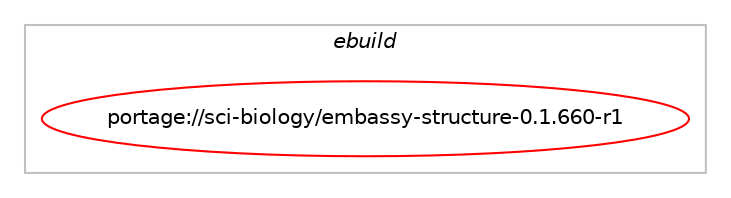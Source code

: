 digraph prolog {

# *************
# Graph options
# *************

newrank=true;
concentrate=true;
compound=true;
graph [rankdir=LR,fontname=Helvetica,fontsize=10,ranksep=1.5];#, ranksep=2.5, nodesep=0.2];
edge  [arrowhead=vee];
node  [fontname=Helvetica,fontsize=10];

# **********
# The ebuild
# **********

subgraph cluster_leftcol {
color=gray;
label=<<i>ebuild</i>>;
id [label="portage://sci-biology/embassy-structure-0.1.660-r1", color=red, width=4, href="../sci-biology/embassy-structure-0.1.660-r1.svg"];
}

# ****************
# The dependencies
# ****************

subgraph cluster_midcol {
color=gray;
label=<<i>dependencies</i>>;
subgraph cluster_compile {
fillcolor="#eeeeee";
style=filled;
label=<<i>compile</i>>;
# *** BEGIN UNKNOWN DEPENDENCY TYPE (TODO) ***
# id -> equal(use_conditional_group(positive,X,portage://sci-biology/embassy-structure-0.1.660-r1,[package_dependency(portage://sci-biology/embassy-structure-0.1.660-r1,install,no,x11-libs,libXt,none,[,,],[],[])]))
# *** END UNKNOWN DEPENDENCY TYPE (TODO) ***

# *** BEGIN UNKNOWN DEPENDENCY TYPE (TODO) ***
# id -> equal(use_conditional_group(positive,mysql,portage://sci-biology/embassy-structure-0.1.660-r1,[package_dependency(portage://sci-biology/embassy-structure-0.1.660-r1,install,no,dev-db,mysql-connector-c,none,[,,],[slot(0),equal],[])]))
# *** END UNKNOWN DEPENDENCY TYPE (TODO) ***

# *** BEGIN UNKNOWN DEPENDENCY TYPE (TODO) ***
# id -> equal(use_conditional_group(positive,pdf,portage://sci-biology/embassy-structure-0.1.660-r1,[package_dependency(portage://sci-biology/embassy-structure-0.1.660-r1,install,no,media-libs,libharu,none,[,,],any_same_slot,[])]))
# *** END UNKNOWN DEPENDENCY TYPE (TODO) ***

# *** BEGIN UNKNOWN DEPENDENCY TYPE (TODO) ***
# id -> equal(use_conditional_group(positive,png,portage://sci-biology/embassy-structure-0.1.660-r1,[package_dependency(portage://sci-biology/embassy-structure-0.1.660-r1,install,no,media-libs,gd,none,[,,],[slot(2),equal],[use(enable(png),none)])]))
# *** END UNKNOWN DEPENDENCY TYPE (TODO) ***

# *** BEGIN UNKNOWN DEPENDENCY TYPE (TODO) ***
# id -> equal(use_conditional_group(positive,postgres,portage://sci-biology/embassy-structure-0.1.660-r1,[package_dependency(portage://sci-biology/embassy-structure-0.1.660-r1,install,no,dev-db,postgresql,none,[,,],any_same_slot,[])]))
# *** END UNKNOWN DEPENDENCY TYPE (TODO) ***

# *** BEGIN UNKNOWN DEPENDENCY TYPE (TODO) ***
# id -> equal(package_dependency(portage://sci-biology/embassy-structure-0.1.660-r1,install,no,dev-libs,expat,none,[,,],[],[]))
# *** END UNKNOWN DEPENDENCY TYPE (TODO) ***

# *** BEGIN UNKNOWN DEPENDENCY TYPE (TODO) ***
# id -> equal(package_dependency(portage://sci-biology/embassy-structure-0.1.660-r1,install,no,dev-libs,libpcre,none,[,,],[slot(3)],[]))
# *** END UNKNOWN DEPENDENCY TYPE (TODO) ***

# *** BEGIN UNKNOWN DEPENDENCY TYPE (TODO) ***
# id -> equal(package_dependency(portage://sci-biology/embassy-structure-0.1.660-r1,install,no,sci-biology,emboss,greaterequal,[6.6.0,,-r1,6.6.0-r1],[],[use(equal(mysql),none),use(equal(pdf),none),use(equal(png),none),use(equal(postgres),none),use(equal(X),none)]))
# *** END UNKNOWN DEPENDENCY TYPE (TODO) ***

# *** BEGIN UNKNOWN DEPENDENCY TYPE (TODO) ***
# id -> equal(package_dependency(portage://sci-biology/embassy-structure-0.1.660-r1,install,no,sci-libs,plplot,none,[,,],any_same_slot,[]))
# *** END UNKNOWN DEPENDENCY TYPE (TODO) ***

# *** BEGIN UNKNOWN DEPENDENCY TYPE (TODO) ***
# id -> equal(package_dependency(portage://sci-biology/embassy-structure-0.1.660-r1,install,no,sys-libs,zlib,none,[,,],[],[]))
# *** END UNKNOWN DEPENDENCY TYPE (TODO) ***

}
subgraph cluster_compileandrun {
fillcolor="#eeeeee";
style=filled;
label=<<i>compile and run</i>>;
}
subgraph cluster_run {
fillcolor="#eeeeee";
style=filled;
label=<<i>run</i>>;
# *** BEGIN UNKNOWN DEPENDENCY TYPE (TODO) ***
# id -> equal(use_conditional_group(positive,X,portage://sci-biology/embassy-structure-0.1.660-r1,[package_dependency(portage://sci-biology/embassy-structure-0.1.660-r1,run,no,x11-libs,libXt,none,[,,],[],[])]))
# *** END UNKNOWN DEPENDENCY TYPE (TODO) ***

# *** BEGIN UNKNOWN DEPENDENCY TYPE (TODO) ***
# id -> equal(use_conditional_group(positive,mysql,portage://sci-biology/embassy-structure-0.1.660-r1,[package_dependency(portage://sci-biology/embassy-structure-0.1.660-r1,run,no,dev-db,mysql-connector-c,none,[,,],[slot(0),equal],[])]))
# *** END UNKNOWN DEPENDENCY TYPE (TODO) ***

# *** BEGIN UNKNOWN DEPENDENCY TYPE (TODO) ***
# id -> equal(use_conditional_group(positive,pdf,portage://sci-biology/embassy-structure-0.1.660-r1,[package_dependency(portage://sci-biology/embassy-structure-0.1.660-r1,run,no,media-libs,libharu,none,[,,],any_same_slot,[])]))
# *** END UNKNOWN DEPENDENCY TYPE (TODO) ***

# *** BEGIN UNKNOWN DEPENDENCY TYPE (TODO) ***
# id -> equal(use_conditional_group(positive,png,portage://sci-biology/embassy-structure-0.1.660-r1,[package_dependency(portage://sci-biology/embassy-structure-0.1.660-r1,run,no,media-libs,gd,none,[,,],[slot(2),equal],[use(enable(png),none)])]))
# *** END UNKNOWN DEPENDENCY TYPE (TODO) ***

# *** BEGIN UNKNOWN DEPENDENCY TYPE (TODO) ***
# id -> equal(use_conditional_group(positive,postgres,portage://sci-biology/embassy-structure-0.1.660-r1,[package_dependency(portage://sci-biology/embassy-structure-0.1.660-r1,run,no,dev-db,postgresql,none,[,,],any_same_slot,[])]))
# *** END UNKNOWN DEPENDENCY TYPE (TODO) ***

# *** BEGIN UNKNOWN DEPENDENCY TYPE (TODO) ***
# id -> equal(package_dependency(portage://sci-biology/embassy-structure-0.1.660-r1,run,no,dev-libs,expat,none,[,,],[],[]))
# *** END UNKNOWN DEPENDENCY TYPE (TODO) ***

# *** BEGIN UNKNOWN DEPENDENCY TYPE (TODO) ***
# id -> equal(package_dependency(portage://sci-biology/embassy-structure-0.1.660-r1,run,no,dev-libs,libpcre,none,[,,],[slot(3)],[]))
# *** END UNKNOWN DEPENDENCY TYPE (TODO) ***

# *** BEGIN UNKNOWN DEPENDENCY TYPE (TODO) ***
# id -> equal(package_dependency(portage://sci-biology/embassy-structure-0.1.660-r1,run,no,sci-biology,emboss,greaterequal,[6.6.0,,-r1,6.6.0-r1],[],[use(equal(mysql),none),use(equal(pdf),none),use(equal(png),none),use(equal(postgres),none),use(equal(X),none)]))
# *** END UNKNOWN DEPENDENCY TYPE (TODO) ***

# *** BEGIN UNKNOWN DEPENDENCY TYPE (TODO) ***
# id -> equal(package_dependency(portage://sci-biology/embassy-structure-0.1.660-r1,run,no,sci-libs,plplot,none,[,,],any_same_slot,[]))
# *** END UNKNOWN DEPENDENCY TYPE (TODO) ***

# *** BEGIN UNKNOWN DEPENDENCY TYPE (TODO) ***
# id -> equal(package_dependency(portage://sci-biology/embassy-structure-0.1.660-r1,run,no,sys-libs,zlib,none,[,,],[],[]))
# *** END UNKNOWN DEPENDENCY TYPE (TODO) ***

}
}

# **************
# The candidates
# **************

subgraph cluster_choices {
rank=same;
color=gray;
label=<<i>candidates</i>>;

}

}
